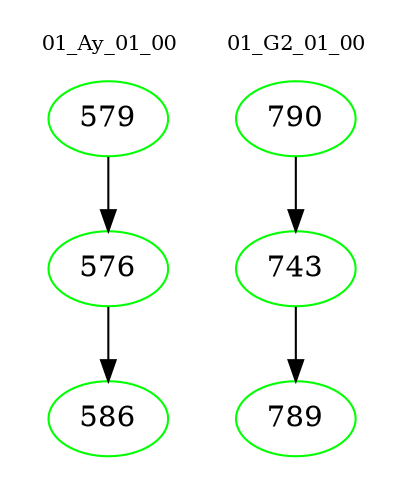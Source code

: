 digraph{
subgraph cluster_0 {
color = white
label = "01_Ay_01_00";
fontsize=10;
T0_579 [label="579", color="green"]
T0_579 -> T0_576 [color="black"]
T0_576 [label="576", color="green"]
T0_576 -> T0_586 [color="black"]
T0_586 [label="586", color="green"]
}
subgraph cluster_1 {
color = white
label = "01_G2_01_00";
fontsize=10;
T1_790 [label="790", color="green"]
T1_790 -> T1_743 [color="black"]
T1_743 [label="743", color="green"]
T1_743 -> T1_789 [color="black"]
T1_789 [label="789", color="green"]
}
}
